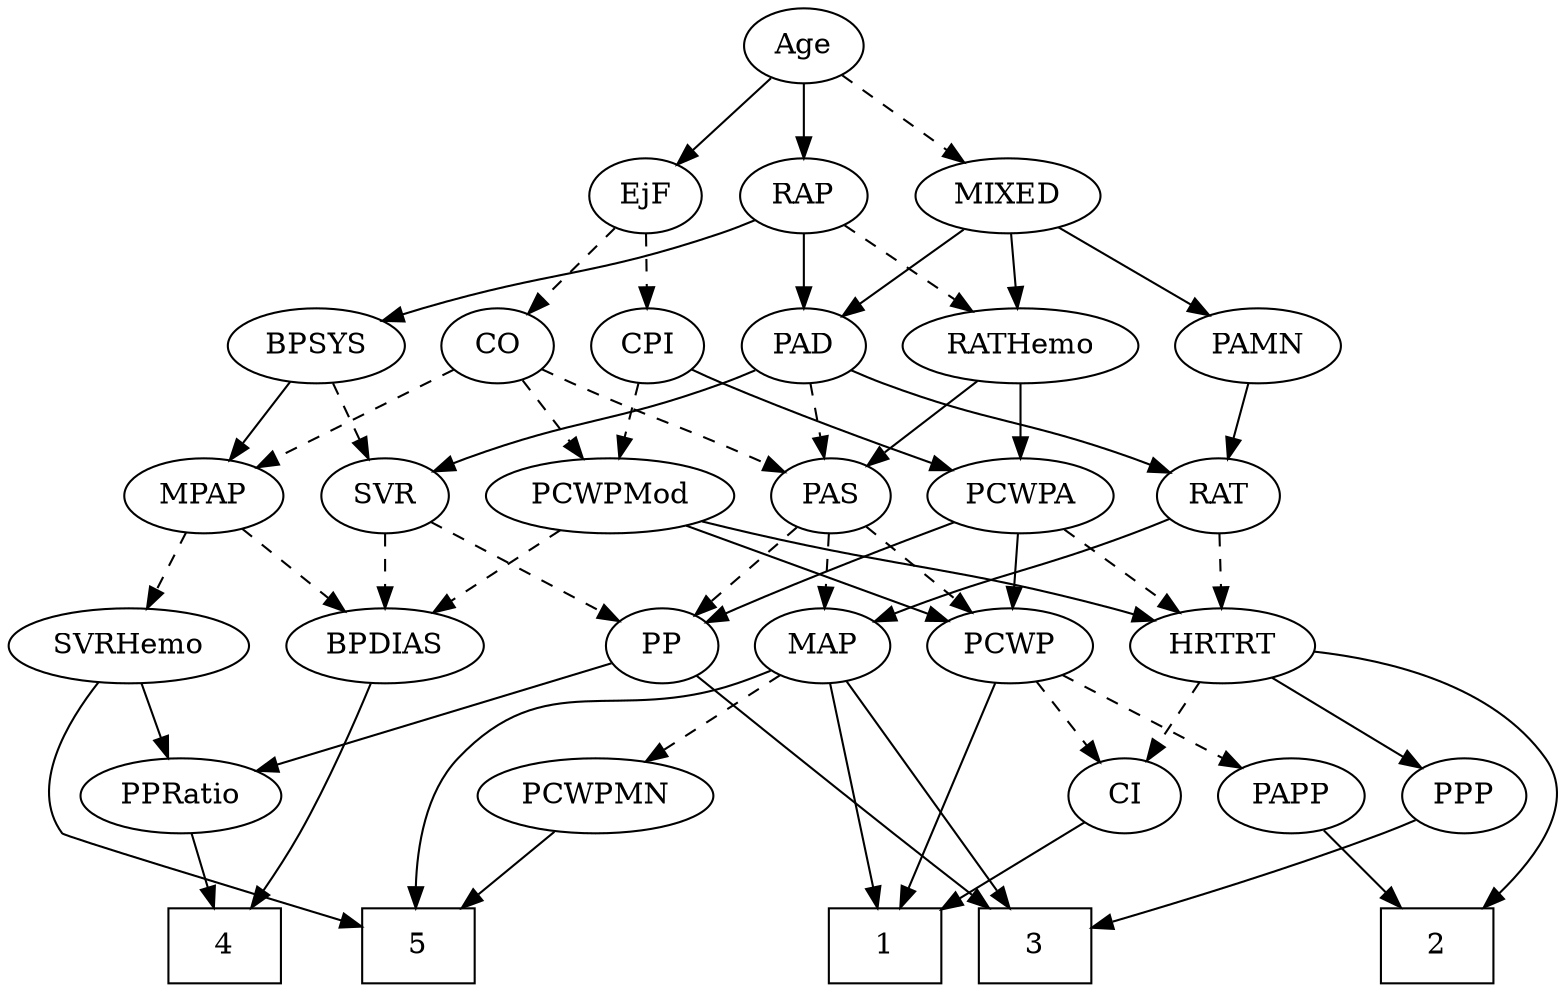 strict digraph {
	graph [bb="0,0,688.81,468"];
	node [label="\N"];
	1	[height=0.5,
		pos="377.05,18",
		shape=box,
		width=0.75];
	2	[height=0.5,
		pos="636.05,18",
		shape=box,
		width=0.75];
	3	[height=0.5,
		pos="449.05,18",
		shape=box,
		width=0.75];
	4	[height=0.5,
		pos="79.046,18",
		shape=box,
		width=0.75];
	5	[height=0.5,
		pos="168.05,18",
		shape=box,
		width=0.75];
	Age	[height=0.5,
		pos="346.05,450",
		width=0.75];
	EjF	[height=0.5,
		pos="272.05,378",
		width=0.75];
	Age -> EjF	[pos="e,287,393.14 331.07,434.83 320.54,424.87 306.26,411.37 294.39,400.14",
		style=solid];
	RAP	[height=0.5,
		pos="346.05,378",
		width=0.77632];
	Age -> RAP	[pos="e,346.05,396.1 346.05,431.7 346.05,423.98 346.05,414.71 346.05,406.11",
		style=solid];
	MIXED	[height=0.5,
		pos="437.05,378",
		width=1.1193];
	Age -> MIXED	[pos="e,417.48,394.05 363.16,435.83 376.19,425.81 394.4,411.81 409.48,400.21",
		style=dashed];
	CO	[height=0.5,
		pos="200.05,306",
		width=0.75];
	EjF -> CO	[pos="e,214.84,321.38 257.48,362.83 247.3,352.94 233.52,339.55 222.01,328.36",
		style=dashed];
	CPI	[height=0.5,
		pos="272.05,306",
		width=0.75];
	EjF -> CPI	[pos="e,272.05,324.1 272.05,359.7 272.05,351.98 272.05,342.71 272.05,334.11",
		style=dashed];
	BPSYS	[height=0.5,
		pos="117.05,306",
		width=1.0471];
	RAP -> BPSYS	[pos="e,145.72,317.9 324.21,366.44 318.98,364.14 313.37,361.84 308.05,360 245.7,338.45 227.15,343.24 164.05,324 161.15,323.12 158.17,322.16 \
155.19,321.16",
		style=solid];
	PAD	[height=0.5,
		pos="346.05,306",
		width=0.79437];
	RAP -> PAD	[pos="e,346.05,324.1 346.05,359.7 346.05,351.98 346.05,342.71 346.05,334.11",
		style=solid];
	RATHemo	[height=0.5,
		pos="442.05,306",
		width=1.3721];
	RAP -> RATHemo	[pos="e,421.06,322.3 364.1,363.83 377.76,353.88 396.8,339.99 412.64,328.44",
		style=dashed];
	MIXED -> PAD	[pos="e,363.47,320.4 417.75,362.15 404.31,351.82 386.26,337.93 371.63,326.68",
		style=solid];
	PAMN	[height=0.5,
		pos="546.05,306",
		width=1.011];
	MIXED -> PAMN	[pos="e,524.76,320.67 459.1,362.83 475.57,352.26 498.25,337.7 516.31,326.1",
		style=solid];
	MIXED -> RATHemo	[pos="e,440.82,324.1 438.28,359.7 438.83,351.98 439.49,342.71 440.11,334.11",
		style=solid];
	MPAP	[height=0.5,
		pos="79.046,234",
		width=0.97491];
	SVRHemo	[height=0.5,
		pos="50.046,162",
		width=1.3902];
	MPAP -> SVRHemo	[pos="e,57.202,180.28 72.025,216.05 68.761,208.18 64.801,198.62 61.146,189.79",
		style=dashed];
	BPDIAS	[height=0.5,
		pos="160.05,162",
		width=1.1735];
	MPAP -> BPDIAS	[pos="e,142.05,178.55 96.224,218.15 107.27,208.61 121.83,196.03 134.25,185.29",
		style=dashed];
	BPSYS -> MPAP	[pos="e,87.986,251.47 108.04,288.41 103.5,280.04 97.888,269.71 92.818,260.37",
		style=solid];
	SVR	[height=0.5,
		pos="160.05,234",
		width=0.77632];
	BPSYS -> SVR	[pos="e,150.22,250.99 127.24,288.41 132.51,279.83 139.04,269.19 144.89,259.67",
		style=dashed];
	PAS	[height=0.5,
		pos="355.05,234",
		width=0.75];
	PAD -> PAS	[pos="e,352.85,252.1 348.27,287.7 349.26,279.98 350.45,270.71 351.56,262.11",
		style=dashed];
	RAT	[height=0.5,
		pos="530.05,234",
		width=0.75827];
	PAD -> RAT	[pos="e,508.7,245.3 368.39,294.55 373.49,292.29 378.92,289.99 384.05,288 431.61,269.56 445.57,270.68 493.05,252 495.13,251.18 497.27,250.3 \
499.41,249.39",
		style=solid];
	PAD -> SVR	[pos="e,181.78,245.5 323.71,294.53 318.6,292.27 313.17,289.97 308.05,288 259.64,269.38 245.36,270.86 197.05,252 195.17,251.27 193.25,250.49 \
191.33,249.68",
		style=solid];
	CO -> MPAP	[pos="e,101.63,248.07 180.34,293.6 161.38,282.63 132.44,265.89 110.33,253.1",
		style=dashed];
	CO -> PAS	[pos="e,333.78,245.18 221.31,294.82 226.14,292.55 231.26,290.17 236.05,288 272.67,271.41 282.42,268.59 319.05,252 320.84,251.19 322.68,\
250.35 324.54,249.49",
		style=dashed];
	PCWPMod	[height=0.5,
		pos="258.05,234",
		width=1.4443];
	CO -> PCWPMod	[pos="e,244.27,251.63 212.63,289.81 219.99,280.93 229.46,269.5 237.84,259.39",
		style=dashed];
	MAP	[height=0.5,
		pos="354.05,162",
		width=0.84854];
	PAS -> MAP	[pos="e,354.29,180.1 354.8,215.7 354.69,207.98 354.56,198.71 354.43,190.11",
		style=dashed];
	PP	[height=0.5,
		pos="278.05,162",
		width=0.75];
	PAS -> PP	[pos="e,293.34,176.91 339.46,218.83 328.43,208.81 313.46,195.19 301.05,183.92",
		style=dashed];
	PCWP	[height=0.5,
		pos="438.05,162",
		width=0.97491];
	PAS -> PCWP	[pos="e,420.54,177.77 371.44,219.17 383.18,209.27 399.21,195.75 412.6,184.46",
		style=dashed];
	PAMN -> RAT	[pos="e,533.99,252.28 542.17,288.05 540.39,280.26 538.23,270.82 536.24,262.08",
		style=solid];
	RATHemo -> PAS	[pos="e,371.78,248.47 422.3,289.12 409.68,278.96 393.21,265.71 379.73,254.86",
		style=solid];
	PCWPA	[height=0.5,
		pos="442.05,234",
		width=1.1555];
	RATHemo -> PCWPA	[pos="e,442.05,252.1 442.05,287.7 442.05,279.98 442.05,270.71 442.05,262.11",
		style=solid];
	CPI -> PCWPMod	[pos="e,261.5,252.28 268.66,288.05 267.11,280.35 265.25,271.03 263.52,262.36",
		style=dashed];
	CPI -> PCWPA	[pos="e,411.75,246.34 293.26,294.7 298.09,292.44 303.23,290.09 308.05,288 339.43,274.4 375.51,260.21 402.32,249.94",
		style=solid];
	RAT -> MAP	[pos="e,378.07,173.46 508.65,222.81 503.57,220.49 498.15,218.09 493.05,216 449.74,198.21 437.61,197.16 394.05,180 391.85,179.14 389.6,\
178.23 387.34,177.31",
		style=solid];
	HRTRT	[height=0.5,
		pos="531.05,162",
		width=1.1013];
	RAT -> HRTRT	[pos="e,530.8,180.1 530.29,215.7 530.4,207.98 530.54,198.71 530.66,190.11",
		style=dashed];
	SVR -> BPDIAS	[pos="e,160.05,180.1 160.05,215.7 160.05,207.98 160.05,198.71 160.05,190.11",
		style=dashed];
	SVR -> PP	[pos="e,258.32,174.7 180.06,221.13 199.16,209.79 228.13,192.61 249.62,179.86",
		style=dashed];
	PCWPMod -> BPDIAS	[pos="e,180.73,177.77 236.3,217.46 222.44,207.57 204.31,194.62 189.21,183.83",
		style=dashed];
	PCWPMod -> PCWP	[pos="e,410.96,173.53 291.48,220 322.72,207.85 369.24,189.76 401.45,177.23",
		style=solid];
	PCWPMod -> HRTRT	[pos="e,501.16,173.99 296.68,221.89 304.09,219.86 311.79,217.81 319.05,216 391.03,198.03 410.66,200.19 482.05,180 485.16,179.12 488.38,\
178.15 491.59,177.13",
		style=solid];
	PCWPA -> PP	[pos="e,299.29,173.24 412.39,221.19 386.33,210.71 347.47,194.8 314.05,180 312.24,179.2 310.4,178.37 308.54,177.53",
		style=solid];
	PCWPA -> PCWP	[pos="e,439.02,180.1 441.06,215.7 440.62,207.98 440.09,198.71 439.59,190.11",
		style=solid];
	PCWPA -> HRTRT	[pos="e,512.08,177.92 461.36,217.81 473.8,208.02 490.17,195.15 503.92,184.34",
		style=dashed];
	PCWPMN	[height=0.5,
		pos="246.05,90",
		width=1.3902];
	PCWPMN -> 5	[pos="e,187.04,36.044 228.35,73.116 218.44,64.222 205.88,52.953 194.79,43.003",
		style=solid];
	SVRHemo -> 5	[pos="e,140.76,27.886 34.139,144.79 17.74,126.05 -3.3038,94.869 13.046,72 14.846,69.481 85.981,45.845 131.25,31",
		style=solid];
	PPRatio	[height=0.5,
		pos="62.046,90",
		width=1.1013];
	SVRHemo -> PPRatio	[pos="e,59.113,108.1 53.012,143.7 54.334,135.98 55.923,126.71 57.398,118.11",
		style=solid];
	BPDIAS -> 4	[pos="e,89.596,36.083 151.03,144.16 141.35,126.18 125.41,96.904 111.05,72 105.86,63.017 100.04,53.277 94.799,44.626",
		style=solid];
	MAP -> 1	[pos="e,374.26,36.189 356.82,143.87 360.74,119.67 367.94,75.211 372.61,46.393",
		style=solid];
	MAP -> 3	[pos="e,437.64,36.056 364.76,144.99 381.12,120.53 412.48,73.661 431.99,44.495",
		style=solid];
	MAP -> 5	[pos="e,166.81,36.097 330.55,150.43 325.18,148.18 319.45,145.91 314.05,144 258.72,124.49 227.14,150.83 187.05,108 171.65,91.553 167.51,\
65.816 166.86,46.24",
		style=solid];
	MAP -> PCWPMN	[pos="e,269.49,106.19 334.24,148.16 318.54,137.99 296.29,123.56 278.06,111.75",
		style=dashed];
	PP -> 3	[pos="e,428.49,36.066 294.44,147.38 323.59,123.18 384.72,72.414 420.77,42.48",
		style=solid];
	PP -> PPRatio	[pos="e,93.412,101.17 254.1,153.24 217.65,141.43 147.75,118.77 103.09,104.3",
		style=solid];
	PPP	[height=0.5,
		pos="647.05,90",
		width=0.75];
	PPP -> 3	[pos="e,476.07,26.713 625.92,78.486 621.08,76.229 615.93,73.942 611.05,72 568.81,55.195 518.93,39.475 485.79,29.588",
		style=solid];
	PPRatio -> 4	[pos="e,74.85,36.275 66.161,72.055 68.054,64.261 70.346,54.822 72.469,46.079",
		style=solid];
	PCWP -> 1	[pos="e,384.46,36.268 430.81,144.15 420.36,119.84 400.96,74.66 388.54,45.753",
		style=solid];
	CI	[height=0.5,
		pos="493.05,90",
		width=0.75];
	PCWP -> CI	[pos="e,480.99,106.34 450.53,145.12 457.66,136.04 466.73,124.49 474.67,114.39",
		style=dashed];
	PAPP	[height=0.5,
		pos="570.05,90",
		width=0.88464];
	PCWP -> PAPP	[pos="e,547.53,102.94 461.64,148.49 483.12,137.1 514.97,120.2 538.6,107.67",
		style=dashed];
	CI -> 1	[pos="e,404.35,35.478 473.63,77.284 457.11,67.316 432.95,52.737 412.93,40.655",
		style=solid];
	PAPP -> 2	[pos="e,619.9,36.127 584.37,73.811 592.7,64.967 603.42,53.607 612.92,43.525",
		style=solid];
	HRTRT -> 2	[pos="e,656.32,36.17 570.6,159.36 606.55,155.52 657.72,143.66 683.05,108 697.57,87.558 681.04,62.069 663.71,43.613",
		style=solid];
	HRTRT -> PPP	[pos="e,627.64,102.71 553.96,147.17 572.63,135.91 599.06,119.96 618.99,107.93",
		style=solid];
	HRTRT -> CI	[pos="e,501.99,107.47 522.04,144.41 517.5,136.04 511.89,125.71 506.82,116.37",
		style=dashed];
}
